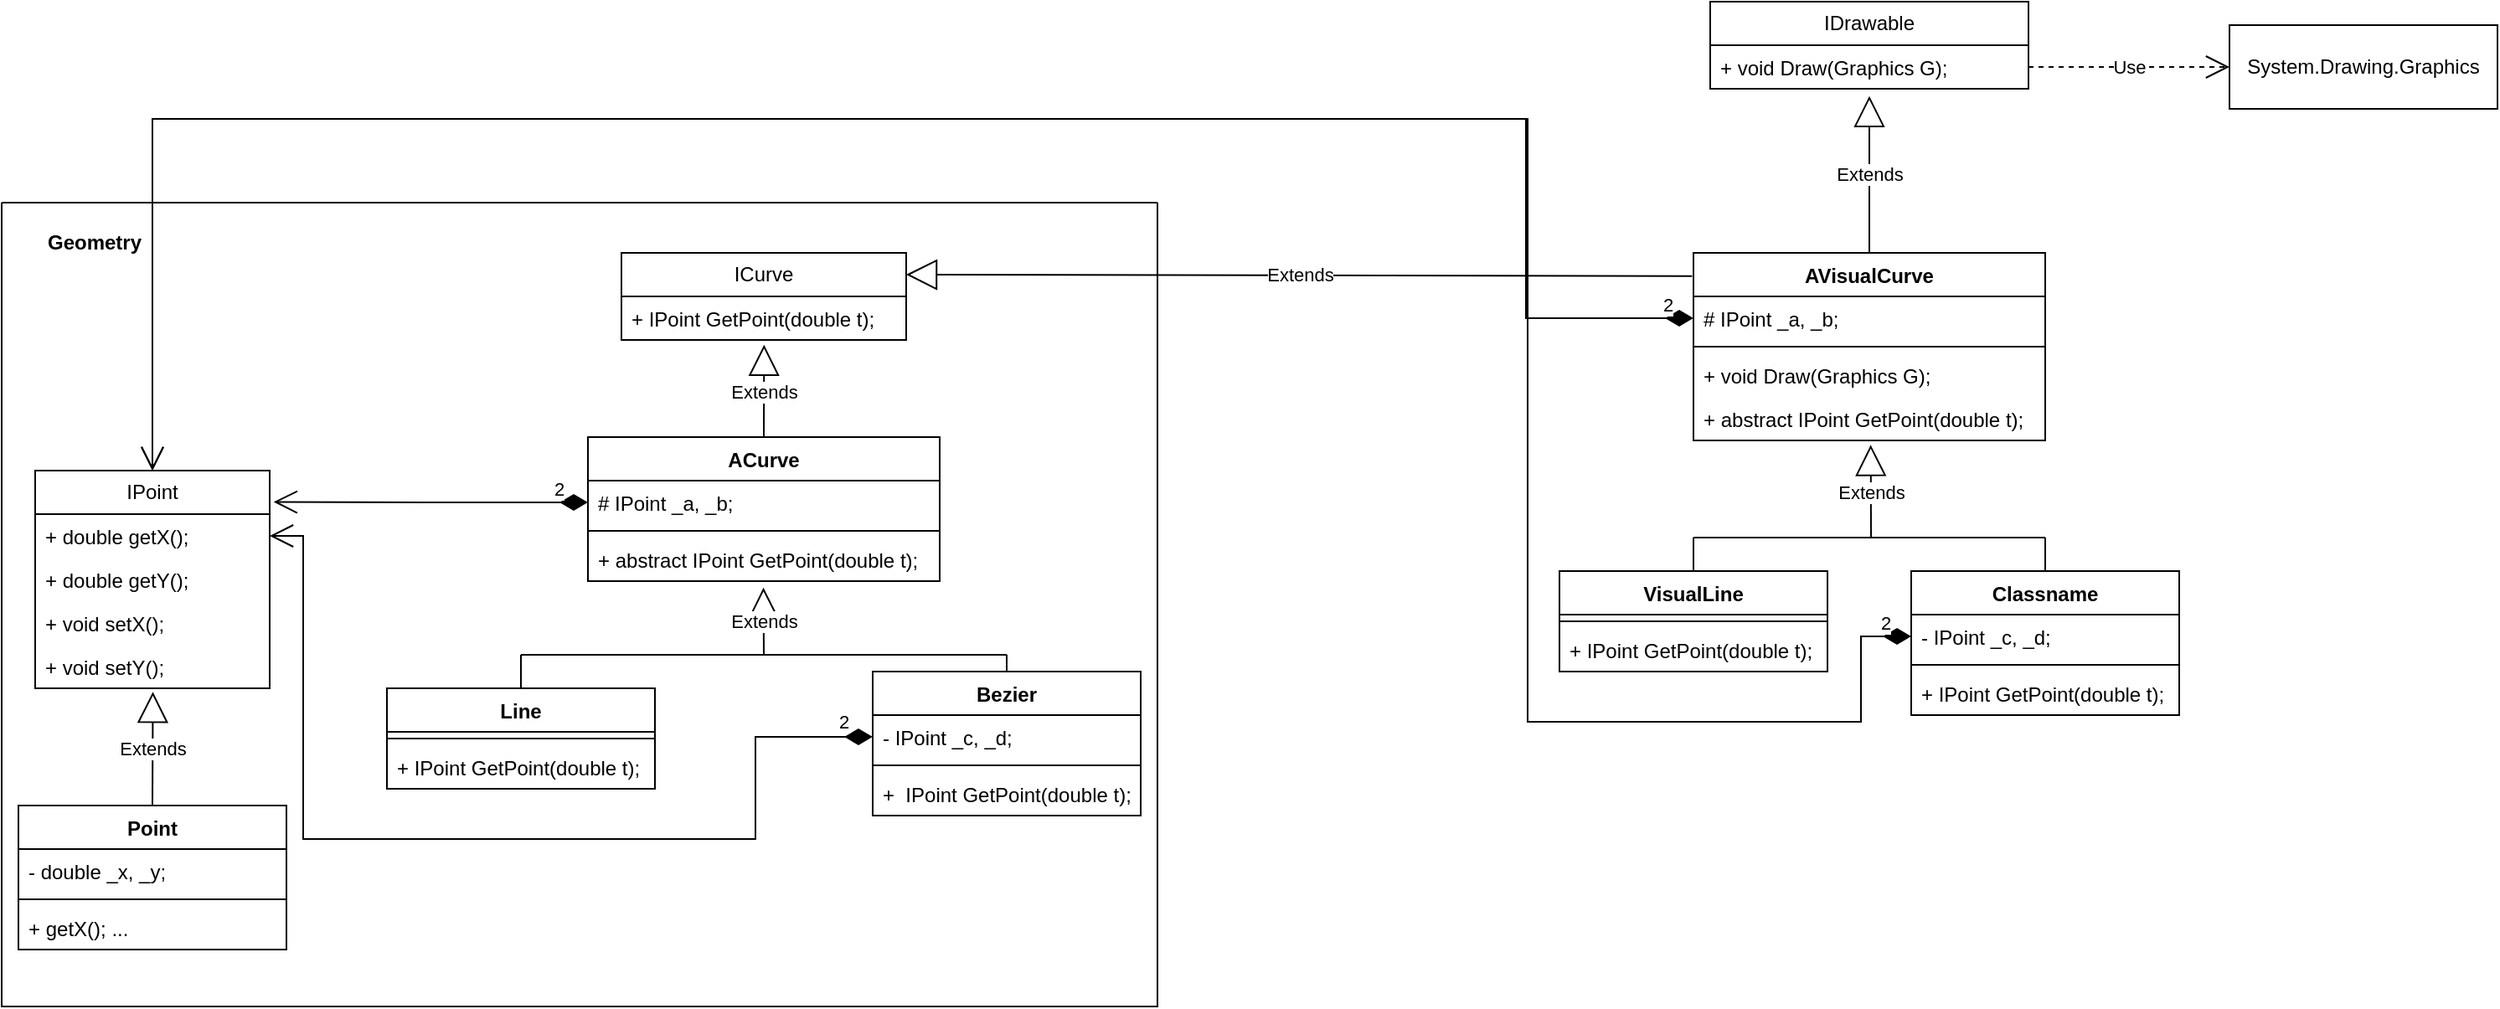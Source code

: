 <mxfile version="24.1.0" type="device">
  <diagram id="C5RBs43oDa-KdzZeNtuy" name="Page-1">
    <mxGraphModel dx="1995" dy="697" grid="1" gridSize="10" guides="1" tooltips="1" connect="1" arrows="1" fold="1" page="0" pageScale="1" pageWidth="827" pageHeight="1169" math="0" shadow="0">
      <root>
        <mxCell id="WIyWlLk6GJQsqaUBKTNV-0" />
        <mxCell id="WIyWlLk6GJQsqaUBKTNV-1" parent="WIyWlLk6GJQsqaUBKTNV-0" />
        <mxCell id="-NjEhCZKGy7iepVRqoBH-0" value="IPoint" style="swimlane;fontStyle=0;childLayout=stackLayout;horizontal=1;startSize=26;fillColor=none;horizontalStack=0;resizeParent=1;resizeParentMax=0;resizeLast=0;collapsible=1;marginBottom=0;whiteSpace=wrap;html=1;movable=1;resizable=1;rotatable=1;deletable=1;editable=1;locked=0;connectable=1;" vertex="1" parent="WIyWlLk6GJQsqaUBKTNV-1">
          <mxGeometry x="-450" y="470" width="140" height="130" as="geometry" />
        </mxCell>
        <mxCell id="-NjEhCZKGy7iepVRqoBH-1" value="+ double getX();" style="text;strokeColor=none;fillColor=none;align=left;verticalAlign=top;spacingLeft=4;spacingRight=4;overflow=hidden;rotatable=1;points=[[0,0.5],[1,0.5]];portConstraint=eastwest;whiteSpace=wrap;html=1;movable=1;resizable=1;deletable=1;editable=1;locked=0;connectable=1;" vertex="1" parent="-NjEhCZKGy7iepVRqoBH-0">
          <mxGeometry y="26" width="140" height="26" as="geometry" />
        </mxCell>
        <mxCell id="-NjEhCZKGy7iepVRqoBH-2" value="+ double getY();" style="text;strokeColor=none;fillColor=none;align=left;verticalAlign=top;spacingLeft=4;spacingRight=4;overflow=hidden;rotatable=1;points=[[0,0.5],[1,0.5]];portConstraint=eastwest;whiteSpace=wrap;html=1;movable=1;resizable=1;deletable=1;editable=1;locked=0;connectable=1;" vertex="1" parent="-NjEhCZKGy7iepVRqoBH-0">
          <mxGeometry y="52" width="140" height="26" as="geometry" />
        </mxCell>
        <mxCell id="-NjEhCZKGy7iepVRqoBH-3" value="+ void setX();" style="text;strokeColor=none;fillColor=none;align=left;verticalAlign=top;spacingLeft=4;spacingRight=4;overflow=hidden;rotatable=1;points=[[0,0.5],[1,0.5]];portConstraint=eastwest;whiteSpace=wrap;html=1;movable=1;resizable=1;deletable=1;editable=1;locked=0;connectable=1;" vertex="1" parent="-NjEhCZKGy7iepVRqoBH-0">
          <mxGeometry y="78" width="140" height="26" as="geometry" />
        </mxCell>
        <mxCell id="-NjEhCZKGy7iepVRqoBH-5" value="+ void setY();" style="text;strokeColor=none;fillColor=none;align=left;verticalAlign=top;spacingLeft=4;spacingRight=4;overflow=hidden;rotatable=1;points=[[0,0.5],[1,0.5]];portConstraint=eastwest;whiteSpace=wrap;html=1;movable=1;resizable=1;deletable=1;editable=1;locked=0;connectable=1;" vertex="1" parent="-NjEhCZKGy7iepVRqoBH-0">
          <mxGeometry y="104" width="140" height="26" as="geometry" />
        </mxCell>
        <mxCell id="-NjEhCZKGy7iepVRqoBH-6" value="Point" style="swimlane;fontStyle=1;align=center;verticalAlign=top;childLayout=stackLayout;horizontal=1;startSize=26;horizontalStack=0;resizeParent=1;resizeParentMax=0;resizeLast=0;collapsible=1;marginBottom=0;whiteSpace=wrap;html=1;movable=1;resizable=1;rotatable=1;deletable=1;editable=1;locked=0;connectable=1;" vertex="1" parent="WIyWlLk6GJQsqaUBKTNV-1">
          <mxGeometry x="-460" y="670" width="160" height="86" as="geometry" />
        </mxCell>
        <mxCell id="-NjEhCZKGy7iepVRqoBH-7" value="- double _x, _y;" style="text;strokeColor=none;fillColor=none;align=left;verticalAlign=top;spacingLeft=4;spacingRight=4;overflow=hidden;rotatable=1;points=[[0,0.5],[1,0.5]];portConstraint=eastwest;whiteSpace=wrap;html=1;movable=1;resizable=1;deletable=1;editable=1;locked=0;connectable=1;" vertex="1" parent="-NjEhCZKGy7iepVRqoBH-6">
          <mxGeometry y="26" width="160" height="26" as="geometry" />
        </mxCell>
        <mxCell id="-NjEhCZKGy7iepVRqoBH-8" value="" style="line;strokeWidth=1;fillColor=none;align=left;verticalAlign=middle;spacingTop=-1;spacingLeft=3;spacingRight=3;rotatable=1;labelPosition=right;points=[];portConstraint=eastwest;strokeColor=inherit;movable=1;resizable=1;deletable=1;editable=1;locked=0;connectable=1;" vertex="1" parent="-NjEhCZKGy7iepVRqoBH-6">
          <mxGeometry y="52" width="160" height="8" as="geometry" />
        </mxCell>
        <mxCell id="-NjEhCZKGy7iepVRqoBH-10" value="+ getX(); ..." style="text;strokeColor=none;fillColor=none;align=left;verticalAlign=top;spacingLeft=4;spacingRight=4;overflow=hidden;rotatable=1;points=[[0,0.5],[1,0.5]];portConstraint=eastwest;whiteSpace=wrap;html=1;movable=1;resizable=1;deletable=1;editable=1;locked=0;connectable=1;" vertex="1" parent="-NjEhCZKGy7iepVRqoBH-6">
          <mxGeometry y="60" width="160" height="26" as="geometry" />
        </mxCell>
        <mxCell id="-NjEhCZKGy7iepVRqoBH-14" value="Extends" style="endArrow=block;endSize=16;endFill=0;html=1;rounded=0;exitX=0.5;exitY=0;exitDx=0;exitDy=0;entryX=0.502;entryY=1.081;entryDx=0;entryDy=0;entryPerimeter=0;movable=1;resizable=1;rotatable=1;deletable=1;editable=1;locked=0;connectable=1;" edge="1" parent="WIyWlLk6GJQsqaUBKTNV-1" source="-NjEhCZKGy7iepVRqoBH-6" target="-NjEhCZKGy7iepVRqoBH-5">
          <mxGeometry width="160" relative="1" as="geometry">
            <mxPoint x="-540" y="660" as="sourcePoint" />
            <mxPoint x="-380" y="660" as="targetPoint" />
          </mxGeometry>
        </mxCell>
        <mxCell id="-NjEhCZKGy7iepVRqoBH-15" value="ICurve" style="swimlane;fontStyle=0;childLayout=stackLayout;horizontal=1;startSize=26;fillColor=none;horizontalStack=0;resizeParent=1;resizeParentMax=0;resizeLast=0;collapsible=1;marginBottom=0;whiteSpace=wrap;html=1;movable=1;resizable=1;rotatable=1;deletable=1;editable=1;locked=0;connectable=1;" vertex="1" parent="WIyWlLk6GJQsqaUBKTNV-1">
          <mxGeometry x="-100" y="340" width="170" height="52" as="geometry" />
        </mxCell>
        <mxCell id="-NjEhCZKGy7iepVRqoBH-16" value="+ IPoint GetPoint(double t);" style="text;strokeColor=none;fillColor=none;align=left;verticalAlign=top;spacingLeft=4;spacingRight=4;overflow=hidden;rotatable=1;points=[[0,0.5],[1,0.5]];portConstraint=eastwest;whiteSpace=wrap;html=1;movable=1;resizable=1;deletable=1;editable=1;locked=0;connectable=1;" vertex="1" parent="-NjEhCZKGy7iepVRqoBH-15">
          <mxGeometry y="26" width="170" height="26" as="geometry" />
        </mxCell>
        <mxCell id="-NjEhCZKGy7iepVRqoBH-24" value="Extends" style="endArrow=block;endSize=16;endFill=0;html=1;rounded=0;entryX=0.501;entryY=1.111;entryDx=0;entryDy=0;entryPerimeter=0;exitX=0.5;exitY=0;exitDx=0;exitDy=0;movable=1;resizable=1;rotatable=1;deletable=1;editable=1;locked=0;connectable=1;" edge="1" parent="WIyWlLk6GJQsqaUBKTNV-1" source="-NjEhCZKGy7iepVRqoBH-19" target="-NjEhCZKGy7iepVRqoBH-16">
          <mxGeometry width="160" relative="1" as="geometry">
            <mxPoint x="-330" y="420" as="sourcePoint" />
            <mxPoint x="-170" y="420" as="targetPoint" />
          </mxGeometry>
        </mxCell>
        <mxCell id="-NjEhCZKGy7iepVRqoBH-35" value="Bezier" style="swimlane;fontStyle=1;align=center;verticalAlign=top;childLayout=stackLayout;horizontal=1;startSize=26;horizontalStack=0;resizeParent=1;resizeParentMax=0;resizeLast=0;collapsible=1;marginBottom=0;whiteSpace=wrap;html=1;movable=1;resizable=1;rotatable=1;deletable=1;editable=1;locked=0;connectable=1;" vertex="1" parent="WIyWlLk6GJQsqaUBKTNV-1">
          <mxGeometry x="50" y="590" width="160" height="86" as="geometry" />
        </mxCell>
        <mxCell id="-NjEhCZKGy7iepVRqoBH-36" value="- IPoint _c, _d;" style="text;strokeColor=none;fillColor=none;align=left;verticalAlign=top;spacingLeft=4;spacingRight=4;overflow=hidden;rotatable=1;points=[[0,0.5],[1,0.5]];portConstraint=eastwest;whiteSpace=wrap;html=1;movable=1;resizable=1;deletable=1;editable=1;locked=0;connectable=1;" vertex="1" parent="-NjEhCZKGy7iepVRqoBH-35">
          <mxGeometry y="26" width="160" height="26" as="geometry" />
        </mxCell>
        <mxCell id="-NjEhCZKGy7iepVRqoBH-37" value="" style="line;strokeWidth=1;fillColor=none;align=left;verticalAlign=middle;spacingTop=-1;spacingLeft=3;spacingRight=3;rotatable=1;labelPosition=right;points=[];portConstraint=eastwest;strokeColor=inherit;movable=1;resizable=1;deletable=1;editable=1;locked=0;connectable=1;" vertex="1" parent="-NjEhCZKGy7iepVRqoBH-35">
          <mxGeometry y="52" width="160" height="8" as="geometry" />
        </mxCell>
        <mxCell id="-NjEhCZKGy7iepVRqoBH-38" value="+&amp;nbsp; IPoint GetPoint(double t);" style="text;strokeColor=none;fillColor=none;align=left;verticalAlign=top;spacingLeft=4;spacingRight=4;overflow=hidden;rotatable=1;points=[[0,0.5],[1,0.5]];portConstraint=eastwest;whiteSpace=wrap;html=1;movable=1;resizable=1;deletable=1;editable=1;locked=0;connectable=1;" vertex="1" parent="-NjEhCZKGy7iepVRqoBH-35">
          <mxGeometry y="60" width="160" height="26" as="geometry" />
        </mxCell>
        <mxCell id="-NjEhCZKGy7iepVRqoBH-42" value="" style="group;movable=1;resizable=1;rotatable=1;deletable=1;editable=1;locked=0;connectable=1;" vertex="1" connectable="0" parent="WIyWlLk6GJQsqaUBKTNV-1">
          <mxGeometry x="-160" y="580" width="290" as="geometry" />
        </mxCell>
        <mxCell id="-NjEhCZKGy7iepVRqoBH-39" value="" style="endArrow=none;html=1;rounded=0;exitX=0.5;exitY=0;exitDx=0;exitDy=0;movable=1;resizable=1;rotatable=1;deletable=1;editable=1;locked=0;connectable=1;" edge="1" parent="-NjEhCZKGy7iepVRqoBH-42" source="-NjEhCZKGy7iepVRqoBH-26">
          <mxGeometry width="50" height="50" relative="1" as="geometry">
            <mxPoint x="-40" y="30" as="sourcePoint" />
            <mxPoint as="targetPoint" />
          </mxGeometry>
        </mxCell>
        <mxCell id="-NjEhCZKGy7iepVRqoBH-40" value="" style="endArrow=none;html=1;rounded=0;exitX=0.5;exitY=0;exitDx=0;exitDy=0;movable=1;resizable=1;rotatable=1;deletable=1;editable=1;locked=0;connectable=1;" edge="1" parent="-NjEhCZKGy7iepVRqoBH-42" source="-NjEhCZKGy7iepVRqoBH-35">
          <mxGeometry width="50" height="50" relative="1" as="geometry">
            <mxPoint x="100" y="30" as="sourcePoint" />
            <mxPoint x="290" as="targetPoint" />
          </mxGeometry>
        </mxCell>
        <mxCell id="-NjEhCZKGy7iepVRqoBH-41" value="" style="endArrow=none;html=1;rounded=0;movable=1;resizable=1;rotatable=1;deletable=1;editable=1;locked=0;connectable=1;" edge="1" parent="-NjEhCZKGy7iepVRqoBH-42">
          <mxGeometry width="50" height="50" relative="1" as="geometry">
            <mxPoint as="sourcePoint" />
            <mxPoint x="290" as="targetPoint" />
          </mxGeometry>
        </mxCell>
        <mxCell id="-NjEhCZKGy7iepVRqoBH-43" value="Extends" style="endArrow=block;endSize=16;endFill=0;html=1;rounded=0;entryX=0.499;entryY=1.15;entryDx=0;entryDy=0;entryPerimeter=0;movable=1;resizable=1;rotatable=1;deletable=1;editable=1;locked=0;connectable=1;" edge="1" parent="WIyWlLk6GJQsqaUBKTNV-1" target="-NjEhCZKGy7iepVRqoBH-22">
          <mxGeometry width="160" relative="1" as="geometry">
            <mxPoint x="-15" y="580" as="sourcePoint" />
            <mxPoint x="140" y="550" as="targetPoint" />
          </mxGeometry>
        </mxCell>
        <mxCell id="-NjEhCZKGy7iepVRqoBH-46" value="2" style="endArrow=open;html=1;endSize=12;startArrow=diamondThin;startSize=14;startFill=1;edgeStyle=orthogonalEdgeStyle;align=left;verticalAlign=bottom;rounded=0;entryX=1.017;entryY=0.144;entryDx=0;entryDy=0;exitX=0;exitY=0.5;exitDx=0;exitDy=0;entryPerimeter=0;movable=1;resizable=1;rotatable=1;deletable=1;editable=1;locked=0;connectable=1;" edge="1" parent="WIyWlLk6GJQsqaUBKTNV-1" source="-NjEhCZKGy7iepVRqoBH-20" target="-NjEhCZKGy7iepVRqoBH-0">
          <mxGeometry x="-0.762" y="1" relative="1" as="geometry">
            <mxPoint x="-220" y="490" as="sourcePoint" />
            <mxPoint x="-150" y="390" as="targetPoint" />
            <mxPoint as="offset" />
          </mxGeometry>
        </mxCell>
        <mxCell id="-NjEhCZKGy7iepVRqoBH-47" value="2" style="endArrow=open;html=1;endSize=12;startArrow=diamondThin;startSize=14;startFill=1;edgeStyle=orthogonalEdgeStyle;align=left;verticalAlign=bottom;rounded=0;exitX=0;exitY=0.5;exitDx=0;exitDy=0;entryX=1;entryY=0.5;entryDx=0;entryDy=0;movable=1;resizable=1;rotatable=1;deletable=1;editable=1;locked=0;connectable=1;" edge="1" parent="WIyWlLk6GJQsqaUBKTNV-1" source="-NjEhCZKGy7iepVRqoBH-36" target="-NjEhCZKGy7iepVRqoBH-1">
          <mxGeometry x="-0.927" relative="1" as="geometry">
            <mxPoint x="-120" y="720" as="sourcePoint" />
            <mxPoint x="-280" y="560" as="targetPoint" />
            <Array as="points">
              <mxPoint x="-20" y="629" />
              <mxPoint x="-20" y="690" />
              <mxPoint x="-290" y="690" />
              <mxPoint x="-290" y="509" />
            </Array>
            <mxPoint as="offset" />
          </mxGeometry>
        </mxCell>
        <mxCell id="-NjEhCZKGy7iepVRqoBH-48" value="" style="swimlane;startSize=0;movable=1;resizable=1;rotatable=1;deletable=1;editable=1;locked=0;connectable=1;" vertex="1" parent="WIyWlLk6GJQsqaUBKTNV-1">
          <mxGeometry x="-470" y="310" width="690" height="480" as="geometry" />
        </mxCell>
        <mxCell id="-NjEhCZKGy7iepVRqoBH-49" value="Geometry" style="text;align=center;fontStyle=1;verticalAlign=middle;spacingLeft=3;spacingRight=3;strokeColor=none;rotatable=1;points=[[0,0.5],[1,0.5]];portConstraint=eastwest;html=1;movable=1;resizable=1;deletable=1;editable=1;locked=0;connectable=1;" vertex="1" parent="-NjEhCZKGy7iepVRqoBH-48">
          <mxGeometry x="20" y="10" width="70" height="27" as="geometry" />
        </mxCell>
        <mxCell id="-NjEhCZKGy7iepVRqoBH-26" value="Line" style="swimlane;fontStyle=1;align=center;verticalAlign=top;childLayout=stackLayout;horizontal=1;startSize=26;horizontalStack=0;resizeParent=1;resizeParentMax=0;resizeLast=0;collapsible=1;marginBottom=0;whiteSpace=wrap;html=1;movable=1;resizable=1;rotatable=1;deletable=1;editable=1;locked=0;connectable=1;" vertex="1" parent="-NjEhCZKGy7iepVRqoBH-48">
          <mxGeometry x="230" y="290" width="160" height="60" as="geometry" />
        </mxCell>
        <mxCell id="-NjEhCZKGy7iepVRqoBH-28" value="" style="line;strokeWidth=1;fillColor=none;align=left;verticalAlign=middle;spacingTop=-1;spacingLeft=3;spacingRight=3;rotatable=1;labelPosition=right;points=[];portConstraint=eastwest;strokeColor=inherit;movable=1;resizable=1;deletable=1;editable=1;locked=0;connectable=1;" vertex="1" parent="-NjEhCZKGy7iepVRqoBH-26">
          <mxGeometry y="26" width="160" height="8" as="geometry" />
        </mxCell>
        <mxCell id="-NjEhCZKGy7iepVRqoBH-29" value="+ IPoint GetPoint(double t);" style="text;strokeColor=none;fillColor=none;align=left;verticalAlign=top;spacingLeft=4;spacingRight=4;overflow=hidden;rotatable=1;points=[[0,0.5],[1,0.5]];portConstraint=eastwest;whiteSpace=wrap;html=1;movable=1;resizable=1;deletable=1;editable=1;locked=0;connectable=1;" vertex="1" parent="-NjEhCZKGy7iepVRqoBH-26">
          <mxGeometry y="34" width="160" height="26" as="geometry" />
        </mxCell>
        <mxCell id="-NjEhCZKGy7iepVRqoBH-19" value="ACurve" style="swimlane;fontStyle=1;align=center;verticalAlign=top;childLayout=stackLayout;horizontal=1;startSize=26;horizontalStack=0;resizeParent=1;resizeParentMax=0;resizeLast=0;collapsible=1;marginBottom=0;whiteSpace=wrap;html=1;movable=1;resizable=1;rotatable=1;deletable=1;editable=1;locked=0;connectable=1;" vertex="1" parent="-NjEhCZKGy7iepVRqoBH-48">
          <mxGeometry x="350" y="140" width="210" height="86" as="geometry" />
        </mxCell>
        <mxCell id="-NjEhCZKGy7iepVRqoBH-20" value="# IPoint _a, _b;" style="text;strokeColor=none;fillColor=none;align=left;verticalAlign=top;spacingLeft=4;spacingRight=4;overflow=hidden;rotatable=1;points=[[0,0.5],[1,0.5]];portConstraint=eastwest;whiteSpace=wrap;html=1;movable=1;resizable=1;deletable=1;editable=1;locked=0;connectable=1;" vertex="1" parent="-NjEhCZKGy7iepVRqoBH-19">
          <mxGeometry y="26" width="210" height="26" as="geometry" />
        </mxCell>
        <mxCell id="-NjEhCZKGy7iepVRqoBH-21" value="" style="line;strokeWidth=1;fillColor=none;align=left;verticalAlign=middle;spacingTop=-1;spacingLeft=3;spacingRight=3;rotatable=1;labelPosition=right;points=[];portConstraint=eastwest;strokeColor=inherit;movable=1;resizable=1;deletable=1;editable=1;locked=0;connectable=1;" vertex="1" parent="-NjEhCZKGy7iepVRqoBH-19">
          <mxGeometry y="52" width="210" height="8" as="geometry" />
        </mxCell>
        <mxCell id="-NjEhCZKGy7iepVRqoBH-22" value="+ abstract IPoint GetPoint(double t);" style="text;strokeColor=none;fillColor=none;align=left;verticalAlign=top;spacingLeft=4;spacingRight=4;overflow=hidden;rotatable=1;points=[[0,0.5],[1,0.5]];portConstraint=eastwest;whiteSpace=wrap;html=1;movable=1;resizable=1;deletable=1;editable=1;locked=0;connectable=1;" vertex="1" parent="-NjEhCZKGy7iepVRqoBH-19">
          <mxGeometry y="60" width="210" height="26" as="geometry" />
        </mxCell>
        <mxCell id="-NjEhCZKGy7iepVRqoBH-51" value="IDrawable" style="swimlane;fontStyle=0;childLayout=stackLayout;horizontal=1;startSize=26;fillColor=none;horizontalStack=0;resizeParent=1;resizeParentMax=0;resizeLast=0;collapsible=1;marginBottom=0;whiteSpace=wrap;html=1;" vertex="1" parent="WIyWlLk6GJQsqaUBKTNV-1">
          <mxGeometry x="550" y="190" width="190" height="52" as="geometry" />
        </mxCell>
        <mxCell id="-NjEhCZKGy7iepVRqoBH-52" value="+ void Draw(Graphics G);" style="text;strokeColor=none;fillColor=none;align=left;verticalAlign=top;spacingLeft=4;spacingRight=4;overflow=hidden;rotatable=0;points=[[0,0.5],[1,0.5]];portConstraint=eastwest;whiteSpace=wrap;html=1;" vertex="1" parent="-NjEhCZKGy7iepVRqoBH-51">
          <mxGeometry y="26" width="190" height="26" as="geometry" />
        </mxCell>
        <mxCell id="-NjEhCZKGy7iepVRqoBH-55" value="AVisualCurve" style="swimlane;fontStyle=1;align=center;verticalAlign=top;childLayout=stackLayout;horizontal=1;startSize=26;horizontalStack=0;resizeParent=1;resizeParentMax=0;resizeLast=0;collapsible=1;marginBottom=0;whiteSpace=wrap;html=1;" vertex="1" parent="WIyWlLk6GJQsqaUBKTNV-1">
          <mxGeometry x="540" y="340" width="210" height="112" as="geometry" />
        </mxCell>
        <mxCell id="-NjEhCZKGy7iepVRqoBH-56" value="# IPoint _a, _b;" style="text;strokeColor=none;fillColor=none;align=left;verticalAlign=top;spacingLeft=4;spacingRight=4;overflow=hidden;rotatable=0;points=[[0,0.5],[1,0.5]];portConstraint=eastwest;whiteSpace=wrap;html=1;" vertex="1" parent="-NjEhCZKGy7iepVRqoBH-55">
          <mxGeometry y="26" width="210" height="26" as="geometry" />
        </mxCell>
        <mxCell id="-NjEhCZKGy7iepVRqoBH-57" value="" style="line;strokeWidth=1;fillColor=none;align=left;verticalAlign=middle;spacingTop=-1;spacingLeft=3;spacingRight=3;rotatable=0;labelPosition=right;points=[];portConstraint=eastwest;strokeColor=inherit;" vertex="1" parent="-NjEhCZKGy7iepVRqoBH-55">
          <mxGeometry y="52" width="210" height="8" as="geometry" />
        </mxCell>
        <mxCell id="-NjEhCZKGy7iepVRqoBH-58" value="+ void Draw(Graphics G);" style="text;strokeColor=none;fillColor=none;align=left;verticalAlign=top;spacingLeft=4;spacingRight=4;overflow=hidden;rotatable=0;points=[[0,0.5],[1,0.5]];portConstraint=eastwest;whiteSpace=wrap;html=1;" vertex="1" parent="-NjEhCZKGy7iepVRqoBH-55">
          <mxGeometry y="60" width="210" height="26" as="geometry" />
        </mxCell>
        <mxCell id="-NjEhCZKGy7iepVRqoBH-59" value="+ abstract IPoint GetPoint(double t);" style="text;strokeColor=none;fillColor=none;align=left;verticalAlign=top;spacingLeft=4;spacingRight=4;overflow=hidden;rotatable=0;points=[[0,0.5],[1,0.5]];portConstraint=eastwest;whiteSpace=wrap;html=1;" vertex="1" parent="-NjEhCZKGy7iepVRqoBH-55">
          <mxGeometry y="86" width="210" height="26" as="geometry" />
        </mxCell>
        <mxCell id="-NjEhCZKGy7iepVRqoBH-60" value="Extends" style="endArrow=block;endSize=16;endFill=0;html=1;rounded=0;entryX=0.5;entryY=1.167;entryDx=0;entryDy=0;entryPerimeter=0;exitX=0.5;exitY=0;exitDx=0;exitDy=0;" edge="1" parent="WIyWlLk6GJQsqaUBKTNV-1" source="-NjEhCZKGy7iepVRqoBH-55" target="-NjEhCZKGy7iepVRqoBH-52">
          <mxGeometry width="160" relative="1" as="geometry">
            <mxPoint x="390" y="540" as="sourcePoint" />
            <mxPoint x="550" y="540" as="targetPoint" />
          </mxGeometry>
        </mxCell>
        <mxCell id="-NjEhCZKGy7iepVRqoBH-61" value="Extends" style="endArrow=block;endSize=16;endFill=0;html=1;rounded=0;entryX=1;entryY=0.25;entryDx=0;entryDy=0;exitX=-0.004;exitY=0.124;exitDx=0;exitDy=0;exitPerimeter=0;" edge="1" parent="WIyWlLk6GJQsqaUBKTNV-1" source="-NjEhCZKGy7iepVRqoBH-55" target="-NjEhCZKGy7iepVRqoBH-15">
          <mxGeometry width="160" relative="1" as="geometry">
            <mxPoint x="460" y="490" as="sourcePoint" />
            <mxPoint x="620" y="490" as="targetPoint" />
          </mxGeometry>
        </mxCell>
        <mxCell id="-NjEhCZKGy7iepVRqoBH-62" value="VisualLine" style="swimlane;fontStyle=1;align=center;verticalAlign=top;childLayout=stackLayout;horizontal=1;startSize=26;horizontalStack=0;resizeParent=1;resizeParentMax=0;resizeLast=0;collapsible=1;marginBottom=0;whiteSpace=wrap;html=1;" vertex="1" parent="WIyWlLk6GJQsqaUBKTNV-1">
          <mxGeometry x="460" y="530" width="160" height="60" as="geometry" />
        </mxCell>
        <mxCell id="-NjEhCZKGy7iepVRqoBH-64" value="" style="line;strokeWidth=1;fillColor=none;align=left;verticalAlign=middle;spacingTop=-1;spacingLeft=3;spacingRight=3;rotatable=0;labelPosition=right;points=[];portConstraint=eastwest;strokeColor=inherit;" vertex="1" parent="-NjEhCZKGy7iepVRqoBH-62">
          <mxGeometry y="26" width="160" height="8" as="geometry" />
        </mxCell>
        <mxCell id="-NjEhCZKGy7iepVRqoBH-65" value="+ IPoint GetPoint(double t);" style="text;strokeColor=none;fillColor=none;align=left;verticalAlign=top;spacingLeft=4;spacingRight=4;overflow=hidden;rotatable=0;points=[[0,0.5],[1,0.5]];portConstraint=eastwest;whiteSpace=wrap;html=1;" vertex="1" parent="-NjEhCZKGy7iepVRqoBH-62">
          <mxGeometry y="34" width="160" height="26" as="geometry" />
        </mxCell>
        <mxCell id="-NjEhCZKGy7iepVRqoBH-66" value="Classname" style="swimlane;fontStyle=1;align=center;verticalAlign=top;childLayout=stackLayout;horizontal=1;startSize=26;horizontalStack=0;resizeParent=1;resizeParentMax=0;resizeLast=0;collapsible=1;marginBottom=0;whiteSpace=wrap;html=1;" vertex="1" parent="WIyWlLk6GJQsqaUBKTNV-1">
          <mxGeometry x="670" y="530" width="160" height="86" as="geometry" />
        </mxCell>
        <mxCell id="-NjEhCZKGy7iepVRqoBH-67" value="- IPoint _c, _d;" style="text;strokeColor=none;fillColor=none;align=left;verticalAlign=top;spacingLeft=4;spacingRight=4;overflow=hidden;rotatable=0;points=[[0,0.5],[1,0.5]];portConstraint=eastwest;whiteSpace=wrap;html=1;" vertex="1" parent="-NjEhCZKGy7iepVRqoBH-66">
          <mxGeometry y="26" width="160" height="26" as="geometry" />
        </mxCell>
        <mxCell id="-NjEhCZKGy7iepVRqoBH-68" value="" style="line;strokeWidth=1;fillColor=none;align=left;verticalAlign=middle;spacingTop=-1;spacingLeft=3;spacingRight=3;rotatable=0;labelPosition=right;points=[];portConstraint=eastwest;strokeColor=inherit;" vertex="1" parent="-NjEhCZKGy7iepVRqoBH-66">
          <mxGeometry y="52" width="160" height="8" as="geometry" />
        </mxCell>
        <mxCell id="-NjEhCZKGy7iepVRqoBH-69" value="+ IPoint GetPoint(double t);" style="text;strokeColor=none;fillColor=none;align=left;verticalAlign=top;spacingLeft=4;spacingRight=4;overflow=hidden;rotatable=0;points=[[0,0.5],[1,0.5]];portConstraint=eastwest;whiteSpace=wrap;html=1;" vertex="1" parent="-NjEhCZKGy7iepVRqoBH-66">
          <mxGeometry y="60" width="160" height="26" as="geometry" />
        </mxCell>
        <mxCell id="-NjEhCZKGy7iepVRqoBH-74" value="" style="group" vertex="1" connectable="0" parent="WIyWlLk6GJQsqaUBKTNV-1">
          <mxGeometry x="540" y="510" width="210" as="geometry" />
        </mxCell>
        <mxCell id="-NjEhCZKGy7iepVRqoBH-70" value="" style="endArrow=none;html=1;rounded=0;exitX=0.5;exitY=0;exitDx=0;exitDy=0;" edge="1" parent="-NjEhCZKGy7iepVRqoBH-74" source="-NjEhCZKGy7iepVRqoBH-62">
          <mxGeometry width="50" height="50" relative="1" as="geometry">
            <mxPoint x="-110" y="10" as="sourcePoint" />
            <mxPoint as="targetPoint" />
          </mxGeometry>
        </mxCell>
        <mxCell id="-NjEhCZKGy7iepVRqoBH-71" value="" style="endArrow=none;html=1;rounded=0;exitX=0.5;exitY=0;exitDx=0;exitDy=0;" edge="1" parent="-NjEhCZKGy7iepVRqoBH-74" source="-NjEhCZKGy7iepVRqoBH-66">
          <mxGeometry width="50" height="50" relative="1" as="geometry">
            <mxPoint y="200" as="sourcePoint" />
            <mxPoint x="210" as="targetPoint" />
          </mxGeometry>
        </mxCell>
        <mxCell id="-NjEhCZKGy7iepVRqoBH-72" value="" style="endArrow=none;html=1;rounded=0;" edge="1" parent="-NjEhCZKGy7iepVRqoBH-74">
          <mxGeometry width="50" height="50" relative="1" as="geometry">
            <mxPoint as="sourcePoint" />
            <mxPoint x="210" as="targetPoint" />
          </mxGeometry>
        </mxCell>
        <mxCell id="-NjEhCZKGy7iepVRqoBH-73" value="Extends" style="endArrow=block;endSize=16;endFill=0;html=1;rounded=0;entryX=0.504;entryY=1.103;entryDx=0;entryDy=0;entryPerimeter=0;" edge="1" parent="-NjEhCZKGy7iepVRqoBH-74" target="-NjEhCZKGy7iepVRqoBH-59">
          <mxGeometry width="160" relative="1" as="geometry">
            <mxPoint x="106" as="sourcePoint" />
            <mxPoint x="-50" y="-40" as="targetPoint" />
          </mxGeometry>
        </mxCell>
        <mxCell id="-NjEhCZKGy7iepVRqoBH-75" value="2" style="endArrow=open;html=1;endSize=12;startArrow=diamondThin;startSize=14;startFill=1;edgeStyle=orthogonalEdgeStyle;align=left;verticalAlign=bottom;rounded=0;exitX=0;exitY=0.5;exitDx=0;exitDy=0;" edge="1" parent="WIyWlLk6GJQsqaUBKTNV-1" source="-NjEhCZKGy7iepVRqoBH-56" target="-NjEhCZKGy7iepVRqoBH-0">
          <mxGeometry x="-0.968" y="1" relative="1" as="geometry">
            <mxPoint x="380" y="300" as="sourcePoint" />
            <mxPoint x="-280" y="290" as="targetPoint" />
            <Array as="points">
              <mxPoint x="440" y="379" />
              <mxPoint x="440" y="260" />
              <mxPoint x="-380" y="260" />
            </Array>
            <mxPoint as="offset" />
          </mxGeometry>
        </mxCell>
        <mxCell id="-NjEhCZKGy7iepVRqoBH-76" value="2" style="endArrow=open;html=1;endSize=12;startArrow=diamondThin;startSize=14;startFill=1;edgeStyle=orthogonalEdgeStyle;align=left;verticalAlign=bottom;rounded=0;exitX=0;exitY=0.5;exitDx=0;exitDy=0;" edge="1" parent="WIyWlLk6GJQsqaUBKTNV-1" source="-NjEhCZKGy7iepVRqoBH-67">
          <mxGeometry x="-0.976" y="1" relative="1" as="geometry">
            <mxPoint x="530" y="740" as="sourcePoint" />
            <mxPoint x="-380" y="470" as="targetPoint" />
            <Array as="points">
              <mxPoint x="640" y="569" />
              <mxPoint x="640" y="620" />
              <mxPoint x="441" y="620" />
              <mxPoint x="441" y="260" />
              <mxPoint x="-380" y="260" />
            </Array>
            <mxPoint as="offset" />
          </mxGeometry>
        </mxCell>
        <mxCell id="-NjEhCZKGy7iepVRqoBH-77" value="Use" style="endArrow=open;endSize=12;dashed=1;html=1;rounded=0;exitX=1;exitY=0.5;exitDx=0;exitDy=0;entryX=0;entryY=0.5;entryDx=0;entryDy=0;" edge="1" parent="WIyWlLk6GJQsqaUBKTNV-1" source="-NjEhCZKGy7iepVRqoBH-52" target="-NjEhCZKGy7iepVRqoBH-78">
          <mxGeometry width="160" relative="1" as="geometry">
            <mxPoint x="800" y="370" as="sourcePoint" />
            <mxPoint x="860" y="229" as="targetPoint" />
          </mxGeometry>
        </mxCell>
        <mxCell id="-NjEhCZKGy7iepVRqoBH-78" value="System.Drawing.Graphics" style="html=1;whiteSpace=wrap;" vertex="1" parent="WIyWlLk6GJQsqaUBKTNV-1">
          <mxGeometry x="860" y="204" width="160" height="50" as="geometry" />
        </mxCell>
      </root>
    </mxGraphModel>
  </diagram>
</mxfile>
